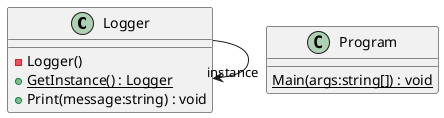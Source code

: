 @startuml
class Logger {
    - Logger()
    + {static} GetInstance() : Logger
    + Print(message:string) : void
}
Logger --> "instance" Logger
class Program {
    {static} Main(args:string[]) : void
}
@enduml
